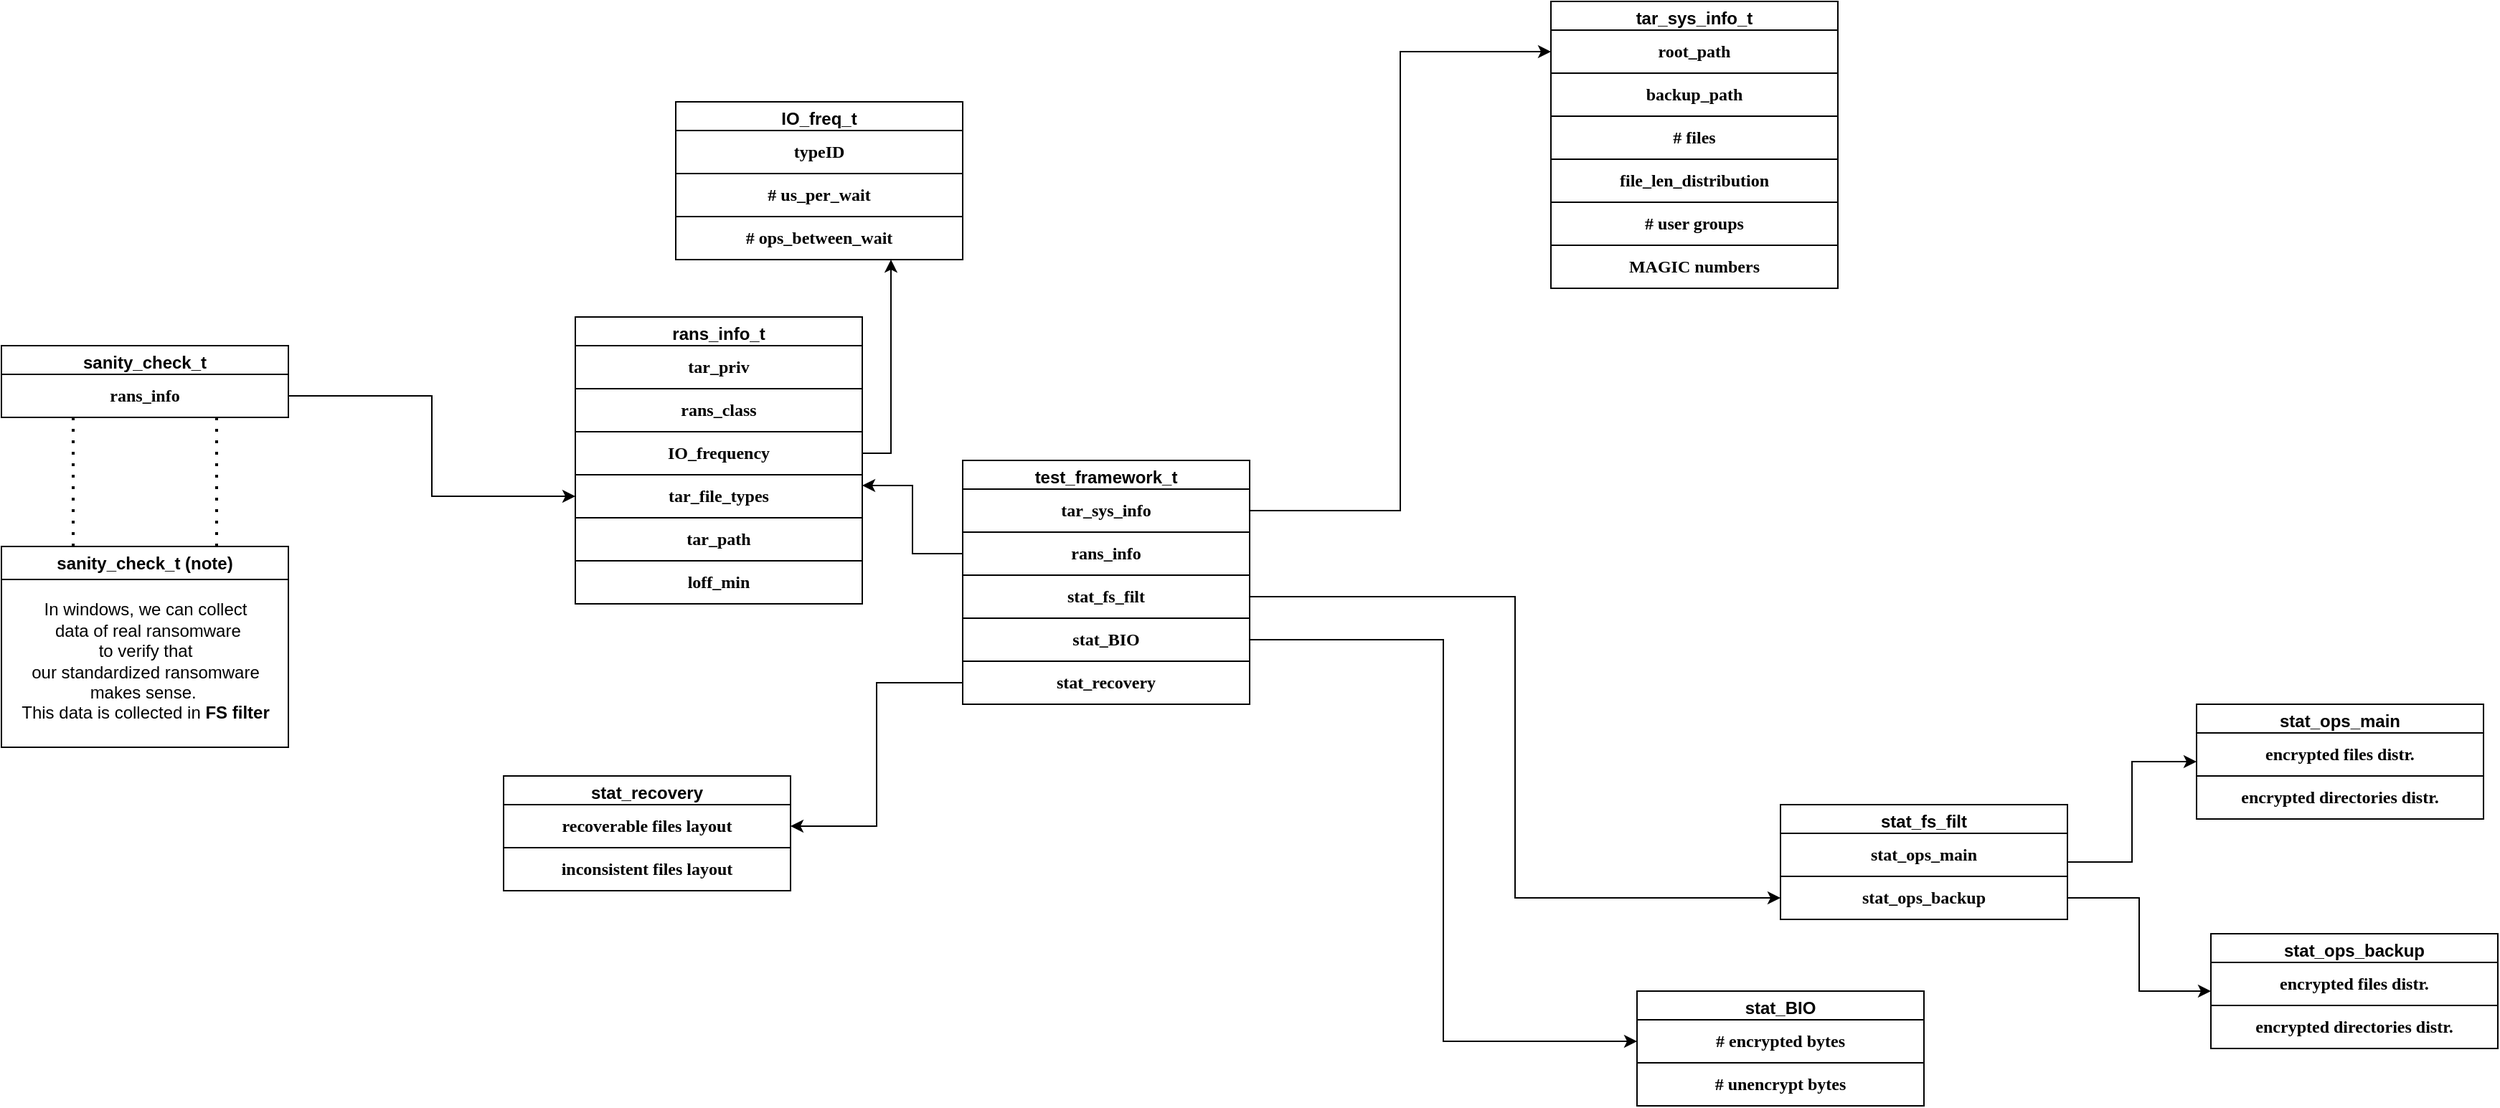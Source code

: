 <mxfile version="21.2.9" type="github">
  <diagram name="Page-1" id="gcPHQo3pj2VM8DZ63rwu">
    <mxGraphModel dx="3164" dy="1068" grid="1" gridSize="10" guides="1" tooltips="1" connect="1" arrows="1" fold="1" page="1" pageScale="1" pageWidth="850" pageHeight="1100" math="0" shadow="0">
      <root>
        <mxCell id="0" />
        <mxCell id="1" parent="0" />
        <mxCell id="gHEQGVByRe57avZ87eo9-15" value="test_framework_t" style="swimlane;whiteSpace=wrap;html=1;" parent="1" vertex="1">
          <mxGeometry x="60" y="390" width="200" height="170" as="geometry" />
        </mxCell>
        <mxCell id="gHEQGVByRe57avZ87eo9-17" value="&lt;font face=&quot;Georgia&quot;&gt;&lt;b&gt;tar_sys_info&lt;/b&gt;&lt;/font&gt;" style="whiteSpace=wrap;html=1;" parent="gHEQGVByRe57avZ87eo9-15" vertex="1">
          <mxGeometry y="20" width="200" height="30" as="geometry" />
        </mxCell>
        <mxCell id="gHEQGVByRe57avZ87eo9-18" value="&lt;font face=&quot;Georgia&quot;&gt;&lt;b&gt;rans_info&lt;/b&gt;&lt;/font&gt;" style="whiteSpace=wrap;html=1;" parent="gHEQGVByRe57avZ87eo9-15" vertex="1">
          <mxGeometry y="50" width="200" height="30" as="geometry" />
        </mxCell>
        <mxCell id="gHEQGVByRe57avZ87eo9-20" value="&lt;font face=&quot;Georgia&quot;&gt;&lt;b&gt;stat_fs_filt&lt;/b&gt;&lt;/font&gt;" style="whiteSpace=wrap;html=1;" parent="gHEQGVByRe57avZ87eo9-15" vertex="1">
          <mxGeometry y="80" width="200" height="30" as="geometry" />
        </mxCell>
        <mxCell id="gHEQGVByRe57avZ87eo9-21" value="&lt;font face=&quot;Georgia&quot;&gt;&lt;b&gt;stat_BIO&lt;/b&gt;&lt;/font&gt;" style="whiteSpace=wrap;html=1;" parent="gHEQGVByRe57avZ87eo9-15" vertex="1">
          <mxGeometry y="110" width="200" height="30" as="geometry" />
        </mxCell>
        <mxCell id="kOancPXgn7Ha5G_8EjW3-1" value="&lt;font face=&quot;Georgia&quot;&gt;&lt;b&gt;stat_recovery&lt;/b&gt;&lt;/font&gt;" style="whiteSpace=wrap;html=1;" vertex="1" parent="gHEQGVByRe57avZ87eo9-15">
          <mxGeometry y="140" width="200" height="30" as="geometry" />
        </mxCell>
        <mxCell id="gHEQGVByRe57avZ87eo9-22" value="tar_sys_info_t" style="swimlane;whiteSpace=wrap;html=1;" parent="1" vertex="1">
          <mxGeometry x="470" y="70" width="200" height="200" as="geometry" />
        </mxCell>
        <mxCell id="gHEQGVByRe57avZ87eo9-23" value="&lt;font face=&quot;Georgia&quot;&gt;&lt;b&gt;root_path&lt;/b&gt;&lt;/font&gt;" style="whiteSpace=wrap;html=1;" parent="gHEQGVByRe57avZ87eo9-22" vertex="1">
          <mxGeometry y="20" width="200" height="30" as="geometry" />
        </mxCell>
        <mxCell id="gHEQGVByRe57avZ87eo9-24" value="&lt;font face=&quot;Georgia&quot;&gt;&lt;b&gt;backup_path&lt;/b&gt;&lt;/font&gt;" style="whiteSpace=wrap;html=1;" parent="gHEQGVByRe57avZ87eo9-22" vertex="1">
          <mxGeometry y="50" width="200" height="30" as="geometry" />
        </mxCell>
        <mxCell id="gHEQGVByRe57avZ87eo9-25" value="&lt;font face=&quot;Georgia&quot;&gt;&lt;b&gt;# files&lt;/b&gt;&lt;/font&gt;" style="whiteSpace=wrap;html=1;" parent="gHEQGVByRe57avZ87eo9-22" vertex="1">
          <mxGeometry y="80" width="200" height="30" as="geometry" />
        </mxCell>
        <mxCell id="gHEQGVByRe57avZ87eo9-26" value="&lt;font face=&quot;Georgia&quot;&gt;&lt;b&gt;# user groups&lt;/b&gt;&lt;/font&gt;" style="whiteSpace=wrap;html=1;" parent="gHEQGVByRe57avZ87eo9-22" vertex="1">
          <mxGeometry y="140" width="200" height="30" as="geometry" />
        </mxCell>
        <mxCell id="Kcq0ukiS3j4PABtyZiL3-1" value="&lt;font face=&quot;Georgia&quot;&gt;&lt;b&gt;MAGIC numbers&lt;/b&gt;&lt;/font&gt;" style="whiteSpace=wrap;html=1;" parent="gHEQGVByRe57avZ87eo9-22" vertex="1">
          <mxGeometry y="170" width="200" height="30" as="geometry" />
        </mxCell>
        <mxCell id="Ala8aXPK8FOhygebUdYG-1" value="&lt;font face=&quot;Georgia&quot;&gt;&lt;b&gt;file_len_distribution&lt;/b&gt;&lt;/font&gt;" style="whiteSpace=wrap;html=1;" parent="gHEQGVByRe57avZ87eo9-22" vertex="1">
          <mxGeometry y="110" width="200" height="30" as="geometry" />
        </mxCell>
        <mxCell id="gHEQGVByRe57avZ87eo9-30" style="edgeStyle=orthogonalEdgeStyle;rounded=0;orthogonalLoop=1;jettySize=auto;html=1;exitX=1;exitY=0.5;exitDx=0;exitDy=0;entryX=0;entryY=0.5;entryDx=0;entryDy=0;" parent="1" source="gHEQGVByRe57avZ87eo9-17" target="gHEQGVByRe57avZ87eo9-23" edge="1">
          <mxGeometry relative="1" as="geometry">
            <mxPoint x="280" y="80" as="targetPoint" />
          </mxGeometry>
        </mxCell>
        <mxCell id="gHEQGVByRe57avZ87eo9-31" value="rans_info_t" style="swimlane;whiteSpace=wrap;html=1;" parent="1" vertex="1">
          <mxGeometry x="-210" y="290" width="200" height="200" as="geometry" />
        </mxCell>
        <mxCell id="gHEQGVByRe57avZ87eo9-32" value="&lt;font face=&quot;Georgia&quot;&gt;&lt;b&gt;tar_priv&lt;/b&gt;&lt;/font&gt;" style="whiteSpace=wrap;html=1;" parent="gHEQGVByRe57avZ87eo9-31" vertex="1">
          <mxGeometry y="20" width="200" height="30" as="geometry" />
        </mxCell>
        <mxCell id="gHEQGVByRe57avZ87eo9-33" value="&lt;font face=&quot;Georgia&quot;&gt;&lt;b&gt;rans_class&lt;/b&gt;&lt;/font&gt;" style="whiteSpace=wrap;html=1;" parent="gHEQGVByRe57avZ87eo9-31" vertex="1">
          <mxGeometry y="50" width="200" height="30" as="geometry" />
        </mxCell>
        <mxCell id="gHEQGVByRe57avZ87eo9-34" value="&lt;font face=&quot;Georgia&quot;&gt;&lt;b&gt;IO_frequency&lt;/b&gt;&lt;/font&gt;" style="whiteSpace=wrap;html=1;" parent="gHEQGVByRe57avZ87eo9-31" vertex="1">
          <mxGeometry y="80" width="200" height="30" as="geometry" />
        </mxCell>
        <mxCell id="gHEQGVByRe57avZ87eo9-35" value="&lt;font face=&quot;Georgia&quot;&gt;&lt;b&gt;tar_file_types&lt;/b&gt;&lt;/font&gt;" style="whiteSpace=wrap;html=1;" parent="gHEQGVByRe57avZ87eo9-31" vertex="1">
          <mxGeometry y="110" width="200" height="30" as="geometry" />
        </mxCell>
        <mxCell id="gHEQGVByRe57avZ87eo9-36" value="&lt;font face=&quot;Georgia&quot;&gt;&lt;b&gt;tar_path&lt;/b&gt;&lt;/font&gt;" style="whiteSpace=wrap;html=1;" parent="gHEQGVByRe57avZ87eo9-31" vertex="1">
          <mxGeometry y="140" width="200" height="30" as="geometry" />
        </mxCell>
        <mxCell id="gHEQGVByRe57avZ87eo9-39" value="&lt;font face=&quot;Georgia&quot;&gt;&lt;b&gt;loff_min&lt;/b&gt;&lt;/font&gt;" style="whiteSpace=wrap;html=1;" parent="gHEQGVByRe57avZ87eo9-31" vertex="1">
          <mxGeometry y="170" width="200" height="30" as="geometry" />
        </mxCell>
        <mxCell id="gHEQGVByRe57avZ87eo9-40" style="edgeStyle=orthogonalEdgeStyle;rounded=0;orthogonalLoop=1;jettySize=auto;html=1;exitX=0;exitY=0.5;exitDx=0;exitDy=0;entryX=1;entryY=0.25;entryDx=0;entryDy=0;" parent="1" source="gHEQGVByRe57avZ87eo9-18" target="gHEQGVByRe57avZ87eo9-35" edge="1">
          <mxGeometry relative="1" as="geometry" />
        </mxCell>
        <mxCell id="gHEQGVByRe57avZ87eo9-48" value="stat_ops_main" style="swimlane;whiteSpace=wrap;html=1;startSize=23;" parent="1" vertex="1">
          <mxGeometry x="920" y="560" width="200" height="80" as="geometry" />
        </mxCell>
        <mxCell id="gHEQGVByRe57avZ87eo9-49" value="&lt;font face=&quot;Georgia&quot;&gt;&lt;b&gt;encrypted files distr.&lt;/b&gt;&lt;/font&gt;" style="whiteSpace=wrap;html=1;" parent="gHEQGVByRe57avZ87eo9-48" vertex="1">
          <mxGeometry y="20" width="200" height="30" as="geometry" />
        </mxCell>
        <mxCell id="gHEQGVByRe57avZ87eo9-50" value="&lt;font face=&quot;Georgia&quot;&gt;&lt;b&gt;encrypted directories distr.&lt;/b&gt;&lt;/font&gt;" style="whiteSpace=wrap;html=1;" parent="gHEQGVByRe57avZ87eo9-48" vertex="1">
          <mxGeometry y="50" width="200" height="30" as="geometry" />
        </mxCell>
        <mxCell id="gHEQGVByRe57avZ87eo9-55" value="stat_BIO" style="swimlane;whiteSpace=wrap;html=1;startSize=23;" parent="1" vertex="1">
          <mxGeometry x="530" y="760" width="200" height="80" as="geometry" />
        </mxCell>
        <mxCell id="gHEQGVByRe57avZ87eo9-56" value="&lt;font face=&quot;Georgia&quot;&gt;&lt;b&gt;# encrypted bytes&lt;/b&gt;&lt;/font&gt;" style="whiteSpace=wrap;html=1;" parent="gHEQGVByRe57avZ87eo9-55" vertex="1">
          <mxGeometry y="20" width="200" height="30" as="geometry" />
        </mxCell>
        <mxCell id="gHEQGVByRe57avZ87eo9-57" value="&lt;font face=&quot;Georgia&quot;&gt;&lt;b&gt;# unencrypt bytes&lt;/b&gt;&lt;/font&gt;" style="whiteSpace=wrap;html=1;" parent="gHEQGVByRe57avZ87eo9-55" vertex="1">
          <mxGeometry y="50" width="200" height="30" as="geometry" />
        </mxCell>
        <mxCell id="gHEQGVByRe57avZ87eo9-61" style="edgeStyle=orthogonalEdgeStyle;rounded=0;orthogonalLoop=1;jettySize=auto;html=1;exitX=1;exitY=0.5;exitDx=0;exitDy=0;entryX=0;entryY=0.5;entryDx=0;entryDy=0;" parent="1" source="gHEQGVByRe57avZ87eo9-21" target="gHEQGVByRe57avZ87eo9-56" edge="1">
          <mxGeometry relative="1" as="geometry" />
        </mxCell>
        <mxCell id="gHEQGVByRe57avZ87eo9-75" style="edgeStyle=orthogonalEdgeStyle;rounded=0;orthogonalLoop=1;jettySize=auto;html=1;exitX=1;exitY=0.5;exitDx=0;exitDy=0;entryX=0;entryY=0.5;entryDx=0;entryDy=0;" parent="1" source="gHEQGVByRe57avZ87eo9-67" target="gHEQGVByRe57avZ87eo9-48" edge="1">
          <mxGeometry relative="1" as="geometry" />
        </mxCell>
        <mxCell id="gHEQGVByRe57avZ87eo9-67" value="stat_fs_filt" style="swimlane;whiteSpace=wrap;html=1;startSize=23;" parent="1" vertex="1">
          <mxGeometry x="630" y="630" width="200" height="80" as="geometry" />
        </mxCell>
        <mxCell id="gHEQGVByRe57avZ87eo9-68" value="&lt;font face=&quot;Georgia&quot;&gt;&lt;b&gt;stat_ops_main&lt;/b&gt;&lt;/font&gt;" style="whiteSpace=wrap;html=1;" parent="gHEQGVByRe57avZ87eo9-67" vertex="1">
          <mxGeometry y="20" width="200" height="30" as="geometry" />
        </mxCell>
        <mxCell id="gHEQGVByRe57avZ87eo9-69" value="&lt;font face=&quot;Georgia&quot;&gt;&lt;b&gt;stat_ops_backup&lt;/b&gt;&lt;/font&gt;" style="whiteSpace=wrap;html=1;" parent="gHEQGVByRe57avZ87eo9-67" vertex="1">
          <mxGeometry y="50" width="200" height="30" as="geometry" />
        </mxCell>
        <mxCell id="gHEQGVByRe57avZ87eo9-74" style="edgeStyle=orthogonalEdgeStyle;rounded=0;orthogonalLoop=1;jettySize=auto;html=1;exitX=1;exitY=0.5;exitDx=0;exitDy=0;entryX=0;entryY=0.5;entryDx=0;entryDy=0;" parent="1" source="gHEQGVByRe57avZ87eo9-20" target="gHEQGVByRe57avZ87eo9-69" edge="1">
          <mxGeometry relative="1" as="geometry" />
        </mxCell>
        <mxCell id="gHEQGVByRe57avZ87eo9-76" style="edgeStyle=orthogonalEdgeStyle;rounded=0;orthogonalLoop=1;jettySize=auto;html=1;exitX=1;exitY=0.5;exitDx=0;exitDy=0;entryX=0;entryY=0.5;entryDx=0;entryDy=0;" parent="1" source="gHEQGVByRe57avZ87eo9-69" target="Ala8aXPK8FOhygebUdYG-20" edge="1">
          <mxGeometry relative="1" as="geometry">
            <mxPoint x="920" y="775" as="targetPoint" />
          </mxGeometry>
        </mxCell>
        <mxCell id="gHEQGVByRe57avZ87eo9-77" value="IO_freq_t" style="swimlane;whiteSpace=wrap;html=1;startSize=23;" parent="1" vertex="1">
          <mxGeometry x="-140" y="140" width="200" height="110" as="geometry" />
        </mxCell>
        <mxCell id="gHEQGVByRe57avZ87eo9-78" value="&lt;font face=&quot;Georgia&quot;&gt;&lt;b&gt;typeID&lt;/b&gt;&lt;/font&gt;" style="whiteSpace=wrap;html=1;" parent="gHEQGVByRe57avZ87eo9-77" vertex="1">
          <mxGeometry y="20" width="200" height="30" as="geometry" />
        </mxCell>
        <mxCell id="gHEQGVByRe57avZ87eo9-79" value="&lt;font face=&quot;Georgia&quot;&gt;&lt;b&gt;# us_per_wait&lt;/b&gt;&lt;/font&gt;" style="whiteSpace=wrap;html=1;" parent="gHEQGVByRe57avZ87eo9-77" vertex="1">
          <mxGeometry y="50" width="200" height="30" as="geometry" />
        </mxCell>
        <mxCell id="gHEQGVByRe57avZ87eo9-80" value="&lt;font face=&quot;Georgia&quot;&gt;&lt;b&gt;# ops_between_wait&lt;/b&gt;&lt;/font&gt;" style="whiteSpace=wrap;html=1;" parent="gHEQGVByRe57avZ87eo9-77" vertex="1">
          <mxGeometry y="80" width="200" height="30" as="geometry" />
        </mxCell>
        <mxCell id="gHEQGVByRe57avZ87eo9-84" style="edgeStyle=orthogonalEdgeStyle;rounded=0;orthogonalLoop=1;jettySize=auto;html=1;exitX=1;exitY=0.5;exitDx=0;exitDy=0;entryX=0.75;entryY=1;entryDx=0;entryDy=0;" parent="1" source="gHEQGVByRe57avZ87eo9-34" target="gHEQGVByRe57avZ87eo9-80" edge="1">
          <mxGeometry relative="1" as="geometry" />
        </mxCell>
        <mxCell id="Ala8aXPK8FOhygebUdYG-11" value="sanity_check_t" style="swimlane;whiteSpace=wrap;html=1;" parent="1" vertex="1">
          <mxGeometry x="-610" y="310" width="200" height="50" as="geometry" />
        </mxCell>
        <mxCell id="Ala8aXPK8FOhygebUdYG-17" value="&lt;font face=&quot;Georgia&quot;&gt;&lt;b&gt;rans_info&lt;/b&gt;&lt;/font&gt;" style="whiteSpace=wrap;html=1;" parent="Ala8aXPK8FOhygebUdYG-11" vertex="1">
          <mxGeometry y="20" width="200" height="30" as="geometry" />
        </mxCell>
        <mxCell id="Ala8aXPK8FOhygebUdYG-19" style="edgeStyle=orthogonalEdgeStyle;rounded=0;orthogonalLoop=1;jettySize=auto;html=1;exitX=1;exitY=0.5;exitDx=0;exitDy=0;entryX=0;entryY=0.5;entryDx=0;entryDy=0;" parent="1" source="Ala8aXPK8FOhygebUdYG-17" target="gHEQGVByRe57avZ87eo9-35" edge="1">
          <mxGeometry relative="1" as="geometry" />
        </mxCell>
        <mxCell id="Ala8aXPK8FOhygebUdYG-20" value="stat_ops_backup" style="swimlane;whiteSpace=wrap;html=1;startSize=23;" parent="1" vertex="1">
          <mxGeometry x="930" y="720" width="200" height="80" as="geometry" />
        </mxCell>
        <mxCell id="Ala8aXPK8FOhygebUdYG-21" value="&lt;font face=&quot;Georgia&quot;&gt;&lt;b&gt;encrypted files distr.&lt;/b&gt;&lt;/font&gt;" style="whiteSpace=wrap;html=1;" parent="Ala8aXPK8FOhygebUdYG-20" vertex="1">
          <mxGeometry y="20" width="200" height="30" as="geometry" />
        </mxCell>
        <mxCell id="Ala8aXPK8FOhygebUdYG-22" value="&lt;font face=&quot;Georgia&quot;&gt;&lt;b&gt;encrypted directories distr.&lt;/b&gt;&lt;/font&gt;" style="whiteSpace=wrap;html=1;" parent="Ala8aXPK8FOhygebUdYG-20" vertex="1">
          <mxGeometry y="50" width="200" height="30" as="geometry" />
        </mxCell>
        <mxCell id="Ala8aXPK8FOhygebUdYG-23" value="sanity_check_t (note)" style="swimlane;whiteSpace=wrap;html=1;" parent="1" vertex="1">
          <mxGeometry x="-610" y="450" width="200" height="140" as="geometry" />
        </mxCell>
        <mxCell id="Ala8aXPK8FOhygebUdYG-24" value="In windows, we can collect&lt;br&gt;&amp;nbsp;data of real ransomware &lt;br&gt;to verify that &lt;br&gt;our standardized ransomware &lt;br&gt;makes sense.&amp;nbsp;&lt;br&gt;This data is collected in &lt;b&gt;FS filter&lt;/b&gt;" style="text;html=1;align=center;verticalAlign=middle;resizable=0;points=[];autosize=1;strokeColor=none;fillColor=none;" parent="Ala8aXPK8FOhygebUdYG-23" vertex="1">
          <mxGeometry y="30" width="200" height="100" as="geometry" />
        </mxCell>
        <mxCell id="Ala8aXPK8FOhygebUdYG-25" value="" style="endArrow=none;dashed=1;html=1;dashPattern=1 3;strokeWidth=2;rounded=0;entryX=0.25;entryY=1;entryDx=0;entryDy=0;exitX=0.25;exitY=0;exitDx=0;exitDy=0;" parent="1" source="Ala8aXPK8FOhygebUdYG-23" target="Ala8aXPK8FOhygebUdYG-17" edge="1">
          <mxGeometry width="50" height="50" relative="1" as="geometry">
            <mxPoint x="-570" y="430" as="sourcePoint" />
            <mxPoint x="-520" y="380" as="targetPoint" />
          </mxGeometry>
        </mxCell>
        <mxCell id="Ala8aXPK8FOhygebUdYG-26" value="" style="endArrow=none;dashed=1;html=1;dashPattern=1 3;strokeWidth=2;rounded=0;entryX=0.75;entryY=1;entryDx=0;entryDy=0;exitX=0.75;exitY=0;exitDx=0;exitDy=0;" parent="1" source="Ala8aXPK8FOhygebUdYG-23" target="Ala8aXPK8FOhygebUdYG-11" edge="1">
          <mxGeometry width="50" height="50" relative="1" as="geometry">
            <mxPoint x="-470" y="440" as="sourcePoint" />
            <mxPoint x="-420" y="390" as="targetPoint" />
          </mxGeometry>
        </mxCell>
        <mxCell id="kOancPXgn7Ha5G_8EjW3-2" value="stat_recovery" style="swimlane;whiteSpace=wrap;html=1;startSize=23;" vertex="1" parent="1">
          <mxGeometry x="-260" y="610" width="200" height="80" as="geometry" />
        </mxCell>
        <mxCell id="kOancPXgn7Ha5G_8EjW3-3" value="&lt;font face=&quot;Georgia&quot;&gt;&lt;b&gt;recoverable files layout&lt;/b&gt;&lt;/font&gt;" style="whiteSpace=wrap;html=1;" vertex="1" parent="kOancPXgn7Ha5G_8EjW3-2">
          <mxGeometry y="20" width="200" height="30" as="geometry" />
        </mxCell>
        <mxCell id="kOancPXgn7Ha5G_8EjW3-4" value="&lt;font face=&quot;Georgia&quot;&gt;&lt;b&gt;inconsistent files layout&lt;/b&gt;&lt;/font&gt;" style="whiteSpace=wrap;html=1;" vertex="1" parent="kOancPXgn7Ha5G_8EjW3-2">
          <mxGeometry y="50" width="200" height="30" as="geometry" />
        </mxCell>
        <mxCell id="kOancPXgn7Ha5G_8EjW3-5" style="edgeStyle=orthogonalEdgeStyle;rounded=0;orthogonalLoop=1;jettySize=auto;html=1;exitX=0;exitY=0.5;exitDx=0;exitDy=0;entryX=1;entryY=0.5;entryDx=0;entryDy=0;" edge="1" parent="1" source="kOancPXgn7Ha5G_8EjW3-1" target="kOancPXgn7Ha5G_8EjW3-3">
          <mxGeometry relative="1" as="geometry" />
        </mxCell>
      </root>
    </mxGraphModel>
  </diagram>
</mxfile>
